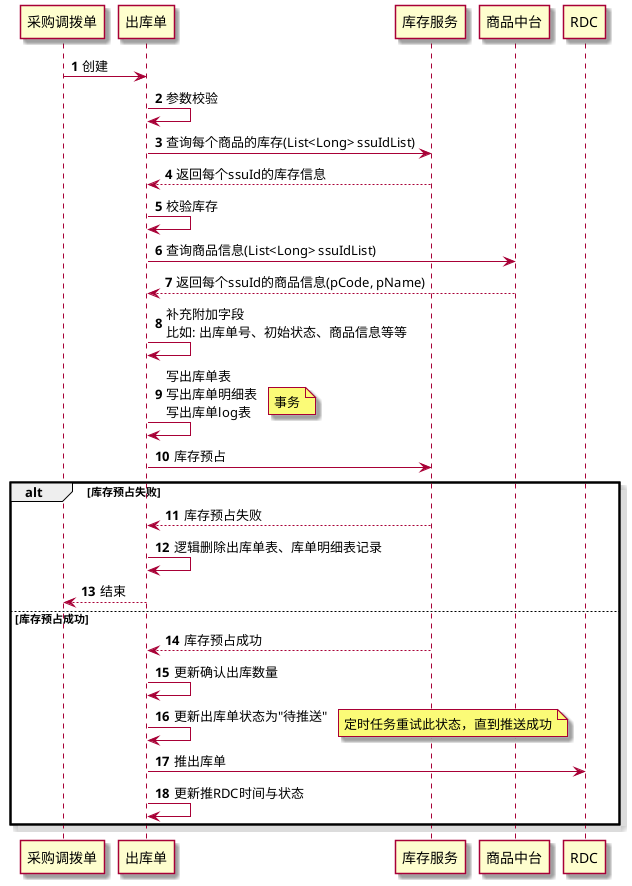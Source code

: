 @startuml
'https://plantuml.com/sequence-diagram
skin rose
autonumber

'---------------------------创建出库单--------------------------'

采购调拨单 -> 出库单: 创建
出库单 -> 出库单: 参数校验
出库单 -> 库存服务: 查询每个商品的库存(List<Long> ssuIdList)
出库单 <-- 库存服务: 返回每个ssuId的库存信息
出库单 -> 出库单: 校验库存
出库单 -> 商品中台: 查询商品信息(List<Long> ssuIdList)
出库单 <-- 商品中台: 返回每个ssuId的商品信息(pCode, pName)
出库单 -> 出库单: 补充附加字段\n比如: 出库单号、初始状态、商品信息等等

出库单 -> 出库单: 写出库单表\n写出库单明细表\n写出库单log表
note right : 事务

出库单 -> 库存服务: 库存预占

alt 库存预占失败
    出库单 <-- 库存服务: 库存预占失败
    出库单 -> 出库单: 逻辑删除出库单表、库单明细表记录
    采购调拨单 <-- 出库单: 结束
else 库存预占成功
    出库单 <-- 库存服务: 库存预占成功
    出库单 -> 出库单: 更新确认出库数量
    出库单 -> 出库单: 更新出库单状态为"待推送"
    note right : 定时任务重试此状态，直到推送成功
    出库单 -> RDC: 推出库单
    出库单 -> 出库单: 更新推RDC时间与状态
end

'---------------------------确认出库--------------------------'


@enduml